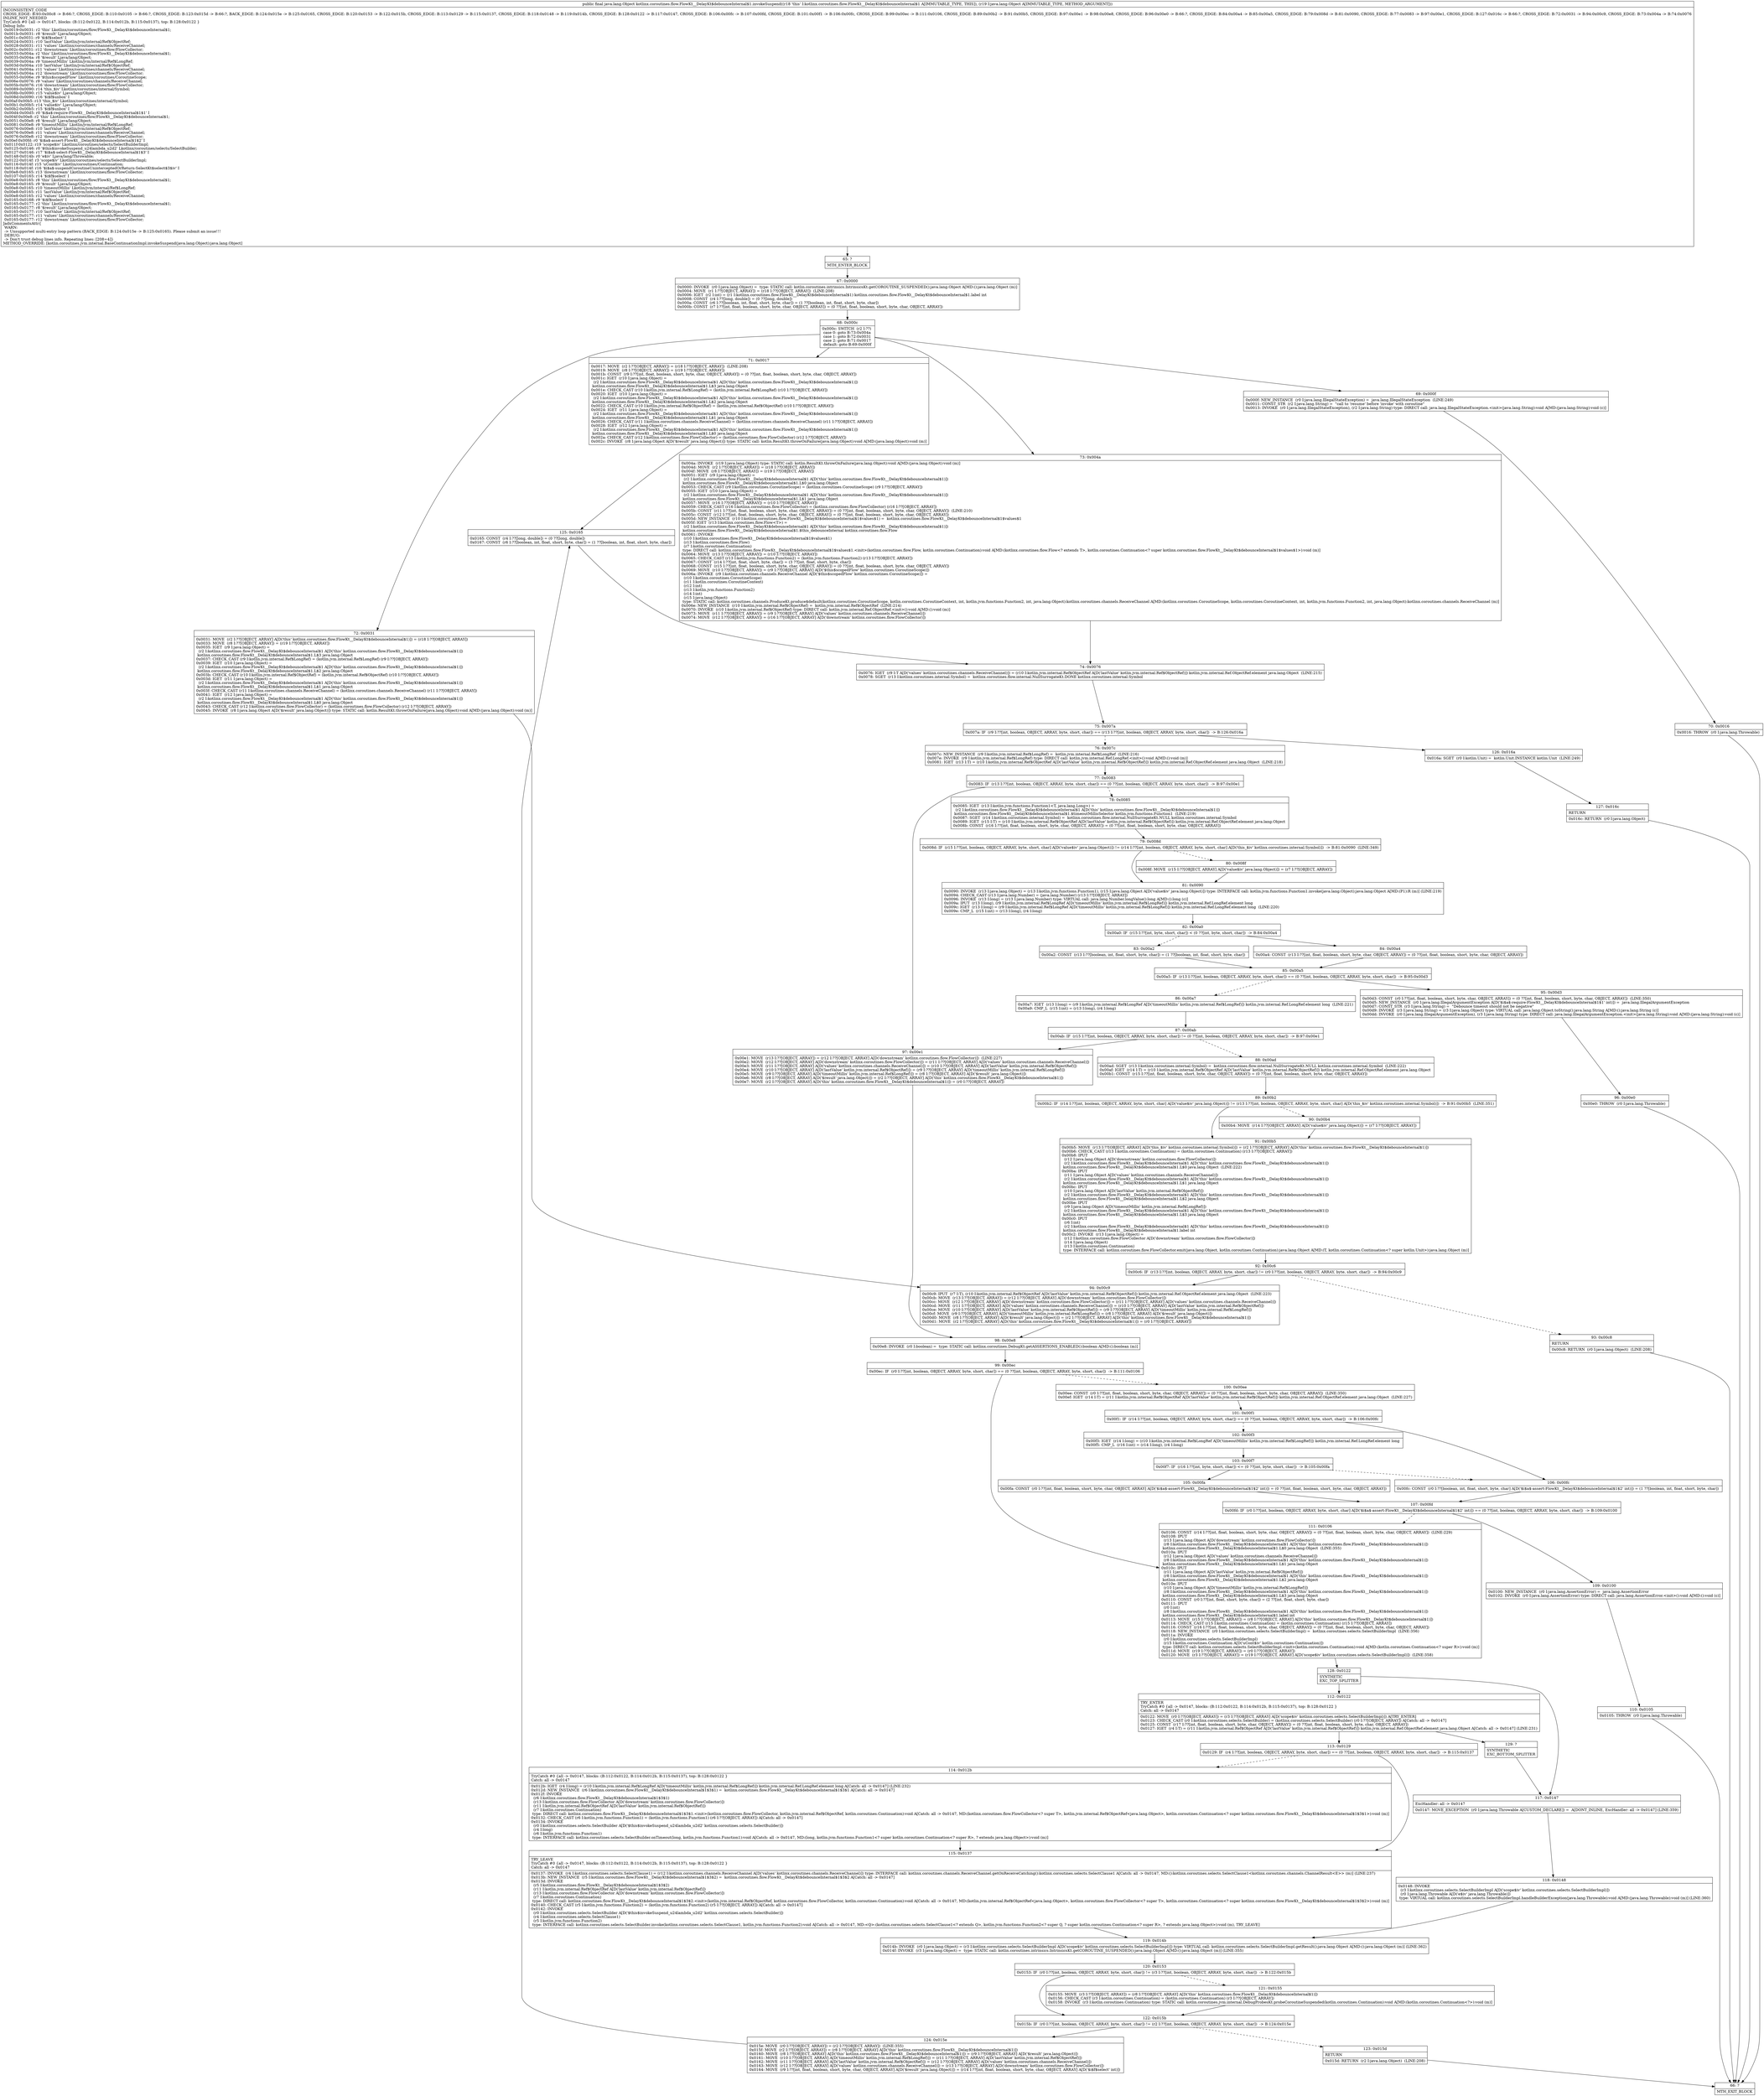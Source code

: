 digraph "CFG forkotlinx.coroutines.flow.FlowKt__DelayKt$debounceInternal$1.invokeSuspend(Ljava\/lang\/Object;)Ljava\/lang\/Object;" {
Node_65 [shape=record,label="{65\:\ ?|MTH_ENTER_BLOCK\l}"];
Node_67 [shape=record,label="{67\:\ 0x0000|0x0000: INVOKE  (r0 I:java.lang.Object) =  type: STATIC call: kotlin.coroutines.intrinsics.IntrinsicsKt.getCOROUTINE_SUSPENDED():java.lang.Object A[MD:():java.lang.Object (m)]\l0x0004: MOVE  (r1 I:??[OBJECT, ARRAY]) = (r18 I:??[OBJECT, ARRAY])  (LINE:208)\l0x0006: IGET  (r2 I:int) = (r1 I:kotlinx.coroutines.flow.FlowKt__DelayKt$debounceInternal$1) kotlinx.coroutines.flow.FlowKt__DelayKt$debounceInternal$1.label int \l0x0008: CONST  (r4 I:??[long, double]) = (0 ??[long, double]) \l0x000a: CONST  (r6 I:??[boolean, int, float, short, byte, char]) = (1 ??[boolean, int, float, short, byte, char]) \l0x000b: CONST  (r7 I:??[int, float, boolean, short, byte, char, OBJECT, ARRAY]) = (0 ??[int, float, boolean, short, byte, char, OBJECT, ARRAY]) \l}"];
Node_68 [shape=record,label="{68\:\ 0x000c|0x000c: SWITCH  (r2 I:??)\l case 0: goto B:73:0x004a\l case 1: goto B:72:0x0031\l case 2: goto B:71:0x0017\l default: goto B:69:0x000f \l}"];
Node_69 [shape=record,label="{69\:\ 0x000f|0x000f: NEW_INSTANCE  (r0 I:java.lang.IllegalStateException) =  java.lang.IllegalStateException  (LINE:249)\l0x0011: CONST_STR  (r2 I:java.lang.String) =  \"call to 'resume' before 'invoke' with coroutine\" \l0x0013: INVOKE  (r0 I:java.lang.IllegalStateException), (r2 I:java.lang.String) type: DIRECT call: java.lang.IllegalStateException.\<init\>(java.lang.String):void A[MD:(java.lang.String):void (c)]\l}"];
Node_70 [shape=record,label="{70\:\ 0x0016|0x0016: THROW  (r0 I:java.lang.Throwable) \l}"];
Node_66 [shape=record,label="{66\:\ ?|MTH_EXIT_BLOCK\l}"];
Node_71 [shape=record,label="{71\:\ 0x0017|0x0017: MOVE  (r2 I:??[OBJECT, ARRAY]) = (r18 I:??[OBJECT, ARRAY])  (LINE:208)\l0x0019: MOVE  (r8 I:??[OBJECT, ARRAY]) = (r19 I:??[OBJECT, ARRAY]) \l0x001b: CONST  (r9 I:??[int, float, boolean, short, byte, char, OBJECT, ARRAY]) = (0 ??[int, float, boolean, short, byte, char, OBJECT, ARRAY]) \l0x001c: IGET  (r10 I:java.lang.Object) = \l  (r2 I:kotlinx.coroutines.flow.FlowKt__DelayKt$debounceInternal$1 A[D('this' kotlinx.coroutines.flow.FlowKt__DelayKt$debounceInternal$1)])\l kotlinx.coroutines.flow.FlowKt__DelayKt$debounceInternal$1.L$3 java.lang.Object \l0x001e: CHECK_CAST (r10 I:kotlin.jvm.internal.Ref$LongRef) = (kotlin.jvm.internal.Ref$LongRef) (r10 I:??[OBJECT, ARRAY]) \l0x0020: IGET  (r10 I:java.lang.Object) = \l  (r2 I:kotlinx.coroutines.flow.FlowKt__DelayKt$debounceInternal$1 A[D('this' kotlinx.coroutines.flow.FlowKt__DelayKt$debounceInternal$1)])\l kotlinx.coroutines.flow.FlowKt__DelayKt$debounceInternal$1.L$2 java.lang.Object \l0x0022: CHECK_CAST (r10 I:kotlin.jvm.internal.Ref$ObjectRef) = (kotlin.jvm.internal.Ref$ObjectRef) (r10 I:??[OBJECT, ARRAY]) \l0x0024: IGET  (r11 I:java.lang.Object) = \l  (r2 I:kotlinx.coroutines.flow.FlowKt__DelayKt$debounceInternal$1 A[D('this' kotlinx.coroutines.flow.FlowKt__DelayKt$debounceInternal$1)])\l kotlinx.coroutines.flow.FlowKt__DelayKt$debounceInternal$1.L$1 java.lang.Object \l0x0026: CHECK_CAST (r11 I:kotlinx.coroutines.channels.ReceiveChannel) = (kotlinx.coroutines.channels.ReceiveChannel) (r11 I:??[OBJECT, ARRAY]) \l0x0028: IGET  (r12 I:java.lang.Object) = \l  (r2 I:kotlinx.coroutines.flow.FlowKt__DelayKt$debounceInternal$1 A[D('this' kotlinx.coroutines.flow.FlowKt__DelayKt$debounceInternal$1)])\l kotlinx.coroutines.flow.FlowKt__DelayKt$debounceInternal$1.L$0 java.lang.Object \l0x002a: CHECK_CAST (r12 I:kotlinx.coroutines.flow.FlowCollector) = (kotlinx.coroutines.flow.FlowCollector) (r12 I:??[OBJECT, ARRAY]) \l0x002c: INVOKE  (r8 I:java.lang.Object A[D('$result' java.lang.Object)]) type: STATIC call: kotlin.ResultKt.throwOnFailure(java.lang.Object):void A[MD:(java.lang.Object):void (m)]\l}"];
Node_125 [shape=record,label="{125\:\ 0x0165|0x0165: CONST  (r4 I:??[long, double]) = (0 ??[long, double]) \l0x0167: CONST  (r6 I:??[boolean, int, float, short, byte, char]) = (1 ??[boolean, int, float, short, byte, char]) \l}"];
Node_74 [shape=record,label="{74\:\ 0x0076|0x0076: IGET  (r9 I:T A[D('values' kotlinx.coroutines.channels.ReceiveChannel)]) = (r10 I:kotlin.jvm.internal.Ref$ObjectRef A[D('lastValue' kotlin.jvm.internal.Ref$ObjectRef)]) kotlin.jvm.internal.Ref.ObjectRef.element java.lang.Object  (LINE:215)\l0x0078: SGET  (r13 I:kotlinx.coroutines.internal.Symbol) =  kotlinx.coroutines.flow.internal.NullSurrogateKt.DONE kotlinx.coroutines.internal.Symbol \l}"];
Node_75 [shape=record,label="{75\:\ 0x007a|0x007a: IF  (r9 I:??[int, boolean, OBJECT, ARRAY, byte, short, char]) == (r13 I:??[int, boolean, OBJECT, ARRAY, byte, short, char])  \-\> B:126:0x016a \l}"];
Node_76 [shape=record,label="{76\:\ 0x007c|0x007c: NEW_INSTANCE  (r9 I:kotlin.jvm.internal.Ref$LongRef) =  kotlin.jvm.internal.Ref$LongRef  (LINE:216)\l0x007e: INVOKE  (r9 I:kotlin.jvm.internal.Ref$LongRef) type: DIRECT call: kotlin.jvm.internal.Ref.LongRef.\<init\>():void A[MD:():void (m)]\l0x0081: IGET  (r13 I:T) = (r10 I:kotlin.jvm.internal.Ref$ObjectRef A[D('lastValue' kotlin.jvm.internal.Ref$ObjectRef)]) kotlin.jvm.internal.Ref.ObjectRef.element java.lang.Object  (LINE:218)\l}"];
Node_77 [shape=record,label="{77\:\ 0x0083|0x0083: IF  (r13 I:??[int, boolean, OBJECT, ARRAY, byte, short, char]) == (0 ??[int, boolean, OBJECT, ARRAY, byte, short, char])  \-\> B:97:0x00e1 \l}"];
Node_78 [shape=record,label="{78\:\ 0x0085|0x0085: IGET  (r13 I:kotlin.jvm.functions.Function1\<T, java.lang.Long\>) = \l  (r2 I:kotlinx.coroutines.flow.FlowKt__DelayKt$debounceInternal$1 A[D('this' kotlinx.coroutines.flow.FlowKt__DelayKt$debounceInternal$1)])\l kotlinx.coroutines.flow.FlowKt__DelayKt$debounceInternal$1.$timeoutMillisSelector kotlin.jvm.functions.Function1  (LINE:219)\l0x0087: SGET  (r14 I:kotlinx.coroutines.internal.Symbol) =  kotlinx.coroutines.flow.internal.NullSurrogateKt.NULL kotlinx.coroutines.internal.Symbol \l0x0089: IGET  (r15 I:T) = (r10 I:kotlin.jvm.internal.Ref$ObjectRef A[D('lastValue' kotlin.jvm.internal.Ref$ObjectRef)]) kotlin.jvm.internal.Ref.ObjectRef.element java.lang.Object \l0x008b: CONST  (r16 I:??[int, float, boolean, short, byte, char, OBJECT, ARRAY]) = (0 ??[int, float, boolean, short, byte, char, OBJECT, ARRAY]) \l}"];
Node_79 [shape=record,label="{79\:\ 0x008d|0x008d: IF  (r15 I:??[int, boolean, OBJECT, ARRAY, byte, short, char] A[D('value$iv' java.lang.Object)]) != (r14 I:??[int, boolean, OBJECT, ARRAY, byte, short, char] A[D('this_$iv' kotlinx.coroutines.internal.Symbol)])  \-\> B:81:0x0090  (LINE:349)\l}"];
Node_80 [shape=record,label="{80\:\ 0x008f|0x008f: MOVE  (r15 I:??[OBJECT, ARRAY] A[D('value$iv' java.lang.Object)]) = (r7 I:??[OBJECT, ARRAY]) \l}"];
Node_81 [shape=record,label="{81\:\ 0x0090|0x0090: INVOKE  (r13 I:java.lang.Object) = (r13 I:kotlin.jvm.functions.Function1), (r15 I:java.lang.Object A[D('value$iv' java.lang.Object)]) type: INTERFACE call: kotlin.jvm.functions.Function1.invoke(java.lang.Object):java.lang.Object A[MD:(P1):R (m)] (LINE:219)\l0x0094: CHECK_CAST (r13 I:java.lang.Number) = (java.lang.Number) (r13 I:??[OBJECT, ARRAY]) \l0x0096: INVOKE  (r13 I:long) = (r13 I:java.lang.Number) type: VIRTUAL call: java.lang.Number.longValue():long A[MD:():long (c)]\l0x009a: IPUT  (r13 I:long), (r9 I:kotlin.jvm.internal.Ref$LongRef A[D('timeoutMillis' kotlin.jvm.internal.Ref$LongRef)]) kotlin.jvm.internal.Ref.LongRef.element long \l0x009c: IGET  (r13 I:long) = (r9 I:kotlin.jvm.internal.Ref$LongRef A[D('timeoutMillis' kotlin.jvm.internal.Ref$LongRef)]) kotlin.jvm.internal.Ref.LongRef.element long  (LINE:220)\l0x009e: CMP_L  (r15 I:int) = (r13 I:long), (r4 I:long) \l}"];
Node_82 [shape=record,label="{82\:\ 0x00a0|0x00a0: IF  (r15 I:??[int, byte, short, char]) \< (0 ??[int, byte, short, char])  \-\> B:84:0x00a4 \l}"];
Node_83 [shape=record,label="{83\:\ 0x00a2|0x00a2: CONST  (r13 I:??[boolean, int, float, short, byte, char]) = (1 ??[boolean, int, float, short, byte, char]) \l}"];
Node_85 [shape=record,label="{85\:\ 0x00a5|0x00a5: IF  (r13 I:??[int, boolean, OBJECT, ARRAY, byte, short, char]) == (0 ??[int, boolean, OBJECT, ARRAY, byte, short, char])  \-\> B:95:0x00d3 \l}"];
Node_86 [shape=record,label="{86\:\ 0x00a7|0x00a7: IGET  (r13 I:long) = (r9 I:kotlin.jvm.internal.Ref$LongRef A[D('timeoutMillis' kotlin.jvm.internal.Ref$LongRef)]) kotlin.jvm.internal.Ref.LongRef.element long  (LINE:221)\l0x00a9: CMP_L  (r15 I:int) = (r13 I:long), (r4 I:long) \l}"];
Node_87 [shape=record,label="{87\:\ 0x00ab|0x00ab: IF  (r15 I:??[int, boolean, OBJECT, ARRAY, byte, short, char]) != (0 ??[int, boolean, OBJECT, ARRAY, byte, short, char])  \-\> B:97:0x00e1 \l}"];
Node_88 [shape=record,label="{88\:\ 0x00ad|0x00ad: SGET  (r13 I:kotlinx.coroutines.internal.Symbol) =  kotlinx.coroutines.flow.internal.NullSurrogateKt.NULL kotlinx.coroutines.internal.Symbol  (LINE:222)\l0x00af: IGET  (r14 I:T) = (r10 I:kotlin.jvm.internal.Ref$ObjectRef A[D('lastValue' kotlin.jvm.internal.Ref$ObjectRef)]) kotlin.jvm.internal.Ref.ObjectRef.element java.lang.Object \l0x00b1: CONST  (r15 I:??[int, float, boolean, short, byte, char, OBJECT, ARRAY]) = (0 ??[int, float, boolean, short, byte, char, OBJECT, ARRAY]) \l}"];
Node_89 [shape=record,label="{89\:\ 0x00b2|0x00b2: IF  (r14 I:??[int, boolean, OBJECT, ARRAY, byte, short, char] A[D('value$iv' java.lang.Object)]) != (r13 I:??[int, boolean, OBJECT, ARRAY, byte, short, char] A[D('this_$iv' kotlinx.coroutines.internal.Symbol)])  \-\> B:91:0x00b5  (LINE:351)\l}"];
Node_90 [shape=record,label="{90\:\ 0x00b4|0x00b4: MOVE  (r14 I:??[OBJECT, ARRAY] A[D('value$iv' java.lang.Object)]) = (r7 I:??[OBJECT, ARRAY]) \l}"];
Node_91 [shape=record,label="{91\:\ 0x00b5|0x00b5: MOVE  (r13 I:??[OBJECT, ARRAY] A[D('this_$iv' kotlinx.coroutines.internal.Symbol)]) = (r2 I:??[OBJECT, ARRAY] A[D('this' kotlinx.coroutines.flow.FlowKt__DelayKt$debounceInternal$1)]) \l0x00b6: CHECK_CAST (r13 I:kotlin.coroutines.Continuation) = (kotlin.coroutines.Continuation) (r13 I:??[OBJECT, ARRAY]) \l0x00b8: IPUT  \l  (r12 I:java.lang.Object A[D('downstream' kotlinx.coroutines.flow.FlowCollector)])\l  (r2 I:kotlinx.coroutines.flow.FlowKt__DelayKt$debounceInternal$1 A[D('this' kotlinx.coroutines.flow.FlowKt__DelayKt$debounceInternal$1)])\l kotlinx.coroutines.flow.FlowKt__DelayKt$debounceInternal$1.L$0 java.lang.Object  (LINE:222)\l0x00ba: IPUT  \l  (r11 I:java.lang.Object A[D('values' kotlinx.coroutines.channels.ReceiveChannel)])\l  (r2 I:kotlinx.coroutines.flow.FlowKt__DelayKt$debounceInternal$1 A[D('this' kotlinx.coroutines.flow.FlowKt__DelayKt$debounceInternal$1)])\l kotlinx.coroutines.flow.FlowKt__DelayKt$debounceInternal$1.L$1 java.lang.Object \l0x00bc: IPUT  \l  (r10 I:java.lang.Object A[D('lastValue' kotlin.jvm.internal.Ref$ObjectRef)])\l  (r2 I:kotlinx.coroutines.flow.FlowKt__DelayKt$debounceInternal$1 A[D('this' kotlinx.coroutines.flow.FlowKt__DelayKt$debounceInternal$1)])\l kotlinx.coroutines.flow.FlowKt__DelayKt$debounceInternal$1.L$2 java.lang.Object \l0x00be: IPUT  \l  (r9 I:java.lang.Object A[D('timeoutMillis' kotlin.jvm.internal.Ref$LongRef)])\l  (r2 I:kotlinx.coroutines.flow.FlowKt__DelayKt$debounceInternal$1 A[D('this' kotlinx.coroutines.flow.FlowKt__DelayKt$debounceInternal$1)])\l kotlinx.coroutines.flow.FlowKt__DelayKt$debounceInternal$1.L$3 java.lang.Object \l0x00c0: IPUT  \l  (r6 I:int)\l  (r2 I:kotlinx.coroutines.flow.FlowKt__DelayKt$debounceInternal$1 A[D('this' kotlinx.coroutines.flow.FlowKt__DelayKt$debounceInternal$1)])\l kotlinx.coroutines.flow.FlowKt__DelayKt$debounceInternal$1.label int \l0x00c2: INVOKE  (r13 I:java.lang.Object) = \l  (r12 I:kotlinx.coroutines.flow.FlowCollector A[D('downstream' kotlinx.coroutines.flow.FlowCollector)])\l  (r14 I:java.lang.Object)\l  (r13 I:kotlin.coroutines.Continuation)\l type: INTERFACE call: kotlinx.coroutines.flow.FlowCollector.emit(java.lang.Object, kotlin.coroutines.Continuation):java.lang.Object A[MD:(T, kotlin.coroutines.Continuation\<? super kotlin.Unit\>):java.lang.Object (m)]\l}"];
Node_92 [shape=record,label="{92\:\ 0x00c6|0x00c6: IF  (r13 I:??[int, boolean, OBJECT, ARRAY, byte, short, char]) != (r0 I:??[int, boolean, OBJECT, ARRAY, byte, short, char])  \-\> B:94:0x00c9 \l}"];
Node_93 [shape=record,label="{93\:\ 0x00c8|RETURN\l|0x00c8: RETURN  (r0 I:java.lang.Object)  (LINE:208)\l}"];
Node_94 [shape=record,label="{94\:\ 0x00c9|0x00c9: IPUT  (r7 I:T), (r10 I:kotlin.jvm.internal.Ref$ObjectRef A[D('lastValue' kotlin.jvm.internal.Ref$ObjectRef)]) kotlin.jvm.internal.Ref.ObjectRef.element java.lang.Object  (LINE:223)\l0x00cb: MOVE  (r13 I:??[OBJECT, ARRAY]) = (r12 I:??[OBJECT, ARRAY] A[D('downstream' kotlinx.coroutines.flow.FlowCollector)]) \l0x00cc: MOVE  (r12 I:??[OBJECT, ARRAY] A[D('downstream' kotlinx.coroutines.flow.FlowCollector)]) = (r11 I:??[OBJECT, ARRAY] A[D('values' kotlinx.coroutines.channels.ReceiveChannel)]) \l0x00cd: MOVE  (r11 I:??[OBJECT, ARRAY] A[D('values' kotlinx.coroutines.channels.ReceiveChannel)]) = (r10 I:??[OBJECT, ARRAY] A[D('lastValue' kotlin.jvm.internal.Ref$ObjectRef)]) \l0x00ce: MOVE  (r10 I:??[OBJECT, ARRAY] A[D('lastValue' kotlin.jvm.internal.Ref$ObjectRef)]) = (r9 I:??[OBJECT, ARRAY] A[D('timeoutMillis' kotlin.jvm.internal.Ref$LongRef)]) \l0x00cf: MOVE  (r9 I:??[OBJECT, ARRAY] A[D('timeoutMillis' kotlin.jvm.internal.Ref$LongRef)]) = (r8 I:??[OBJECT, ARRAY] A[D('$result' java.lang.Object)]) \l0x00d0: MOVE  (r8 I:??[OBJECT, ARRAY] A[D('$result' java.lang.Object)]) = (r2 I:??[OBJECT, ARRAY] A[D('this' kotlinx.coroutines.flow.FlowKt__DelayKt$debounceInternal$1)]) \l0x00d1: MOVE  (r2 I:??[OBJECT, ARRAY] A[D('this' kotlinx.coroutines.flow.FlowKt__DelayKt$debounceInternal$1)]) = (r0 I:??[OBJECT, ARRAY]) \l}"];
Node_98 [shape=record,label="{98\:\ 0x00e8|0x00e8: INVOKE  (r0 I:boolean) =  type: STATIC call: kotlinx.coroutines.DebugKt.getASSERTIONS_ENABLED():boolean A[MD:():boolean (m)]\l}"];
Node_99 [shape=record,label="{99\:\ 0x00ec|0x00ec: IF  (r0 I:??[int, boolean, OBJECT, ARRAY, byte, short, char]) == (0 ??[int, boolean, OBJECT, ARRAY, byte, short, char])  \-\> B:111:0x0106 \l}"];
Node_100 [shape=record,label="{100\:\ 0x00ee|0x00ee: CONST  (r0 I:??[int, float, boolean, short, byte, char, OBJECT, ARRAY]) = (0 ??[int, float, boolean, short, byte, char, OBJECT, ARRAY])  (LINE:350)\l0x00ef: IGET  (r14 I:T) = (r11 I:kotlin.jvm.internal.Ref$ObjectRef A[D('lastValue' kotlin.jvm.internal.Ref$ObjectRef)]) kotlin.jvm.internal.Ref.ObjectRef.element java.lang.Object  (LINE:227)\l}"];
Node_101 [shape=record,label="{101\:\ 0x00f1|0x00f1: IF  (r14 I:??[int, boolean, OBJECT, ARRAY, byte, short, char]) == (0 ??[int, boolean, OBJECT, ARRAY, byte, short, char])  \-\> B:106:0x00fc \l}"];
Node_102 [shape=record,label="{102\:\ 0x00f3|0x00f3: IGET  (r14 I:long) = (r10 I:kotlin.jvm.internal.Ref$LongRef A[D('timeoutMillis' kotlin.jvm.internal.Ref$LongRef)]) kotlin.jvm.internal.Ref.LongRef.element long \l0x00f5: CMP_L  (r16 I:int) = (r14 I:long), (r4 I:long) \l}"];
Node_103 [shape=record,label="{103\:\ 0x00f7|0x00f7: IF  (r16 I:??[int, byte, short, char]) \<= (0 ??[int, byte, short, char])  \-\> B:105:0x00fa \l}"];
Node_105 [shape=record,label="{105\:\ 0x00fa|0x00fa: CONST  (r0 I:??[int, float, boolean, short, byte, char, OBJECT, ARRAY] A[D('$i$a$\-assert\-FlowKt__DelayKt$debounceInternal$1$2' int)]) = (0 ??[int, float, boolean, short, byte, char, OBJECT, ARRAY]) \l}"];
Node_107 [shape=record,label="{107\:\ 0x00fd|0x00fd: IF  (r0 I:??[int, boolean, OBJECT, ARRAY, byte, short, char] A[D('$i$a$\-assert\-FlowKt__DelayKt$debounceInternal$1$2' int)]) == (0 ??[int, boolean, OBJECT, ARRAY, byte, short, char])  \-\> B:109:0x0100 \l}"];
Node_109 [shape=record,label="{109\:\ 0x0100|0x0100: NEW_INSTANCE  (r0 I:java.lang.AssertionError) =  java.lang.AssertionError \l0x0102: INVOKE  (r0 I:java.lang.AssertionError) type: DIRECT call: java.lang.AssertionError.\<init\>():void A[MD:():void (c)]\l}"];
Node_110 [shape=record,label="{110\:\ 0x0105|0x0105: THROW  (r0 I:java.lang.Throwable) \l}"];
Node_106 [shape=record,label="{106\:\ 0x00fc|0x00fc: CONST  (r0 I:??[boolean, int, float, short, byte, char] A[D('$i$a$\-assert\-FlowKt__DelayKt$debounceInternal$1$2' int)]) = (1 ??[boolean, int, float, short, byte, char]) \l}"];
Node_111 [shape=record,label="{111\:\ 0x0106|0x0106: CONST  (r14 I:??[int, float, boolean, short, byte, char, OBJECT, ARRAY]) = (0 ??[int, float, boolean, short, byte, char, OBJECT, ARRAY])  (LINE:229)\l0x0108: IPUT  \l  (r13 I:java.lang.Object A[D('downstream' kotlinx.coroutines.flow.FlowCollector)])\l  (r8 I:kotlinx.coroutines.flow.FlowKt__DelayKt$debounceInternal$1 A[D('this' kotlinx.coroutines.flow.FlowKt__DelayKt$debounceInternal$1)])\l kotlinx.coroutines.flow.FlowKt__DelayKt$debounceInternal$1.L$0 java.lang.Object  (LINE:355)\l0x010a: IPUT  \l  (r12 I:java.lang.Object A[D('values' kotlinx.coroutines.channels.ReceiveChannel)])\l  (r8 I:kotlinx.coroutines.flow.FlowKt__DelayKt$debounceInternal$1 A[D('this' kotlinx.coroutines.flow.FlowKt__DelayKt$debounceInternal$1)])\l kotlinx.coroutines.flow.FlowKt__DelayKt$debounceInternal$1.L$1 java.lang.Object \l0x010c: IPUT  \l  (r11 I:java.lang.Object A[D('lastValue' kotlin.jvm.internal.Ref$ObjectRef)])\l  (r8 I:kotlinx.coroutines.flow.FlowKt__DelayKt$debounceInternal$1 A[D('this' kotlinx.coroutines.flow.FlowKt__DelayKt$debounceInternal$1)])\l kotlinx.coroutines.flow.FlowKt__DelayKt$debounceInternal$1.L$2 java.lang.Object \l0x010e: IPUT  \l  (r10 I:java.lang.Object A[D('timeoutMillis' kotlin.jvm.internal.Ref$LongRef)])\l  (r8 I:kotlinx.coroutines.flow.FlowKt__DelayKt$debounceInternal$1 A[D('this' kotlinx.coroutines.flow.FlowKt__DelayKt$debounceInternal$1)])\l kotlinx.coroutines.flow.FlowKt__DelayKt$debounceInternal$1.L$3 java.lang.Object \l0x0110: CONST  (r0 I:??[int, float, short, byte, char]) = (2 ??[int, float, short, byte, char]) \l0x0111: IPUT  \l  (r0 I:int)\l  (r8 I:kotlinx.coroutines.flow.FlowKt__DelayKt$debounceInternal$1 A[D('this' kotlinx.coroutines.flow.FlowKt__DelayKt$debounceInternal$1)])\l kotlinx.coroutines.flow.FlowKt__DelayKt$debounceInternal$1.label int \l0x0113: MOVE  (r15 I:??[OBJECT, ARRAY]) = (r8 I:??[OBJECT, ARRAY] A[D('this' kotlinx.coroutines.flow.FlowKt__DelayKt$debounceInternal$1)]) \l0x0114: CHECK_CAST (r15 I:kotlin.coroutines.Continuation) = (kotlin.coroutines.Continuation) (r15 I:??[OBJECT, ARRAY]) \l0x0116: CONST  (r16 I:??[int, float, boolean, short, byte, char, OBJECT, ARRAY]) = (0 ??[int, float, boolean, short, byte, char, OBJECT, ARRAY]) \l0x0118: NEW_INSTANCE  (r0 I:kotlinx.coroutines.selects.SelectBuilderImpl) =  kotlinx.coroutines.selects.SelectBuilderImpl  (LINE:356)\l0x011a: INVOKE  \l  (r0 I:kotlinx.coroutines.selects.SelectBuilderImpl)\l  (r15 I:kotlin.coroutines.Continuation A[D('uCont$iv' kotlin.coroutines.Continuation)])\l type: DIRECT call: kotlinx.coroutines.selects.SelectBuilderImpl.\<init\>(kotlin.coroutines.Continuation):void A[MD:(kotlin.coroutines.Continuation\<? super R\>):void (m)]\l0x011d: MOVE  (r19 I:??[OBJECT, ARRAY]) = (r0 I:??[OBJECT, ARRAY]) \l0x0120: MOVE  (r3 I:??[OBJECT, ARRAY]) = (r19 I:??[OBJECT, ARRAY] A[D('scope$iv' kotlinx.coroutines.selects.SelectBuilderImpl)])  (LINE:358)\l}"];
Node_128 [shape=record,label="{128\:\ 0x0122|SYNTHETIC\lEXC_TOP_SPLITTER\l}"];
Node_112 [shape=record,label="{112\:\ 0x0122|TRY_ENTER\lTryCatch #0 \{all \-\> 0x0147, blocks: (B:112:0x0122, B:114:0x012b, B:115:0x0137), top: B:128:0x0122 \}\lCatch: all \-\> 0x0147\l|0x0122: MOVE  (r0 I:??[OBJECT, ARRAY]) = (r3 I:??[OBJECT, ARRAY] A[D('scope$iv' kotlinx.coroutines.selects.SelectBuilderImpl)]) A[TRY_ENTER]\l0x0123: CHECK_CAST (r0 I:kotlinx.coroutines.selects.SelectBuilder) = (kotlinx.coroutines.selects.SelectBuilder) (r0 I:??[OBJECT, ARRAY]) A[Catch: all \-\> 0x0147]\l0x0125: CONST  (r17 I:??[int, float, boolean, short, byte, char, OBJECT, ARRAY]) = (0 ??[int, float, boolean, short, byte, char, OBJECT, ARRAY]) \l0x0127: IGET  (r4 I:T) = (r11 I:kotlin.jvm.internal.Ref$ObjectRef A[D('lastValue' kotlin.jvm.internal.Ref$ObjectRef)]) kotlin.jvm.internal.Ref.ObjectRef.element java.lang.Object A[Catch: all \-\> 0x0147] (LINE:231)\l}"];
Node_113 [shape=record,label="{113\:\ 0x0129|0x0129: IF  (r4 I:??[int, boolean, OBJECT, ARRAY, byte, short, char]) == (0 ??[int, boolean, OBJECT, ARRAY, byte, short, char])  \-\> B:115:0x0137 \l}"];
Node_114 [shape=record,label="{114\:\ 0x012b|TryCatch #0 \{all \-\> 0x0147, blocks: (B:112:0x0122, B:114:0x012b, B:115:0x0137), top: B:128:0x0122 \}\lCatch: all \-\> 0x0147\l|0x012b: IGET  (r4 I:long) = (r10 I:kotlin.jvm.internal.Ref$LongRef A[D('timeoutMillis' kotlin.jvm.internal.Ref$LongRef)]) kotlin.jvm.internal.Ref.LongRef.element long A[Catch: all \-\> 0x0147] (LINE:232)\l0x012d: NEW_INSTANCE  (r6 I:kotlinx.coroutines.flow.FlowKt__DelayKt$debounceInternal$1$3$1) =  kotlinx.coroutines.flow.FlowKt__DelayKt$debounceInternal$1$3$1 A[Catch: all \-\> 0x0147]\l0x012f: INVOKE  \l  (r6 I:kotlinx.coroutines.flow.FlowKt__DelayKt$debounceInternal$1$3$1)\l  (r13 I:kotlinx.coroutines.flow.FlowCollector A[D('downstream' kotlinx.coroutines.flow.FlowCollector)])\l  (r11 I:kotlin.jvm.internal.Ref$ObjectRef A[D('lastValue' kotlin.jvm.internal.Ref$ObjectRef)])\l  (r7 I:kotlin.coroutines.Continuation)\l type: DIRECT call: kotlinx.coroutines.flow.FlowKt__DelayKt$debounceInternal$1$3$1.\<init\>(kotlinx.coroutines.flow.FlowCollector, kotlin.jvm.internal.Ref$ObjectRef, kotlin.coroutines.Continuation):void A[Catch: all \-\> 0x0147, MD:(kotlinx.coroutines.flow.FlowCollector\<? super T\>, kotlin.jvm.internal.Ref$ObjectRef\<java.lang.Object\>, kotlin.coroutines.Continuation\<? super kotlinx.coroutines.flow.FlowKt__DelayKt$debounceInternal$1$3$1\>):void (m)]\l0x0132: CHECK_CAST (r6 I:kotlin.jvm.functions.Function1) = (kotlin.jvm.functions.Function1) (r6 I:??[OBJECT, ARRAY]) A[Catch: all \-\> 0x0147]\l0x0134: INVOKE  \l  (r0 I:kotlinx.coroutines.selects.SelectBuilder A[D('$this$invokeSuspend_u24lambda_u2d2' kotlinx.coroutines.selects.SelectBuilder)])\l  (r4 I:long)\l  (r6 I:kotlin.jvm.functions.Function1)\l type: INTERFACE call: kotlinx.coroutines.selects.SelectBuilder.onTimeout(long, kotlin.jvm.functions.Function1):void A[Catch: all \-\> 0x0147, MD:(long, kotlin.jvm.functions.Function1\<? super kotlin.coroutines.Continuation\<? super R\>, ? extends java.lang.Object\>):void (m)]\l}"];
Node_115 [shape=record,label="{115\:\ 0x0137|TRY_LEAVE\lTryCatch #0 \{all \-\> 0x0147, blocks: (B:112:0x0122, B:114:0x012b, B:115:0x0137), top: B:128:0x0122 \}\lCatch: all \-\> 0x0147\l|0x0137: INVOKE  (r4 I:kotlinx.coroutines.selects.SelectClause1) = (r12 I:kotlinx.coroutines.channels.ReceiveChannel A[D('values' kotlinx.coroutines.channels.ReceiveChannel)]) type: INTERFACE call: kotlinx.coroutines.channels.ReceiveChannel.getOnReceiveCatching():kotlinx.coroutines.selects.SelectClause1 A[Catch: all \-\> 0x0147, MD:():kotlinx.coroutines.selects.SelectClause1\<kotlinx.coroutines.channels.ChannelResult\<E\>\> (m)] (LINE:237)\l0x013b: NEW_INSTANCE  (r5 I:kotlinx.coroutines.flow.FlowKt__DelayKt$debounceInternal$1$3$2) =  kotlinx.coroutines.flow.FlowKt__DelayKt$debounceInternal$1$3$2 A[Catch: all \-\> 0x0147]\l0x013d: INVOKE  \l  (r5 I:kotlinx.coroutines.flow.FlowKt__DelayKt$debounceInternal$1$3$2)\l  (r11 I:kotlin.jvm.internal.Ref$ObjectRef A[D('lastValue' kotlin.jvm.internal.Ref$ObjectRef)])\l  (r13 I:kotlinx.coroutines.flow.FlowCollector A[D('downstream' kotlinx.coroutines.flow.FlowCollector)])\l  (r7 I:kotlin.coroutines.Continuation)\l type: DIRECT call: kotlinx.coroutines.flow.FlowKt__DelayKt$debounceInternal$1$3$2.\<init\>(kotlin.jvm.internal.Ref$ObjectRef, kotlinx.coroutines.flow.FlowCollector, kotlin.coroutines.Continuation):void A[Catch: all \-\> 0x0147, MD:(kotlin.jvm.internal.Ref$ObjectRef\<java.lang.Object\>, kotlinx.coroutines.flow.FlowCollector\<? super T\>, kotlin.coroutines.Continuation\<? super kotlinx.coroutines.flow.FlowKt__DelayKt$debounceInternal$1$3$2\>):void (m)]\l0x0140: CHECK_CAST (r5 I:kotlin.jvm.functions.Function2) = (kotlin.jvm.functions.Function2) (r5 I:??[OBJECT, ARRAY]) A[Catch: all \-\> 0x0147]\l0x0142: INVOKE  \l  (r0 I:kotlinx.coroutines.selects.SelectBuilder A[D('$this$invokeSuspend_u24lambda_u2d2' kotlinx.coroutines.selects.SelectBuilder)])\l  (r4 I:kotlinx.coroutines.selects.SelectClause1)\l  (r5 I:kotlin.jvm.functions.Function2)\l type: INTERFACE call: kotlinx.coroutines.selects.SelectBuilder.invoke(kotlinx.coroutines.selects.SelectClause1, kotlin.jvm.functions.Function2):void A[Catch: all \-\> 0x0147, MD:\<Q\>:(kotlinx.coroutines.selects.SelectClause1\<? extends Q\>, kotlin.jvm.functions.Function2\<? super Q, ? super kotlin.coroutines.Continuation\<? super R\>, ? extends java.lang.Object\>):void (m), TRY_LEAVE]\l}"];
Node_119 [shape=record,label="{119\:\ 0x014b|0x014b: INVOKE  (r0 I:java.lang.Object) = (r3 I:kotlinx.coroutines.selects.SelectBuilderImpl A[D('scope$iv' kotlinx.coroutines.selects.SelectBuilderImpl)]) type: VIRTUAL call: kotlinx.coroutines.selects.SelectBuilderImpl.getResult():java.lang.Object A[MD:():java.lang.Object (m)] (LINE:362)\l0x014f: INVOKE  (r3 I:java.lang.Object) =  type: STATIC call: kotlin.coroutines.intrinsics.IntrinsicsKt.getCOROUTINE_SUSPENDED():java.lang.Object A[MD:():java.lang.Object (m)] (LINE:355)\l}"];
Node_120 [shape=record,label="{120\:\ 0x0153|0x0153: IF  (r0 I:??[int, boolean, OBJECT, ARRAY, byte, short, char]) != (r3 I:??[int, boolean, OBJECT, ARRAY, byte, short, char])  \-\> B:122:0x015b \l}"];
Node_121 [shape=record,label="{121\:\ 0x0155|0x0155: MOVE  (r3 I:??[OBJECT, ARRAY]) = (r8 I:??[OBJECT, ARRAY] A[D('this' kotlinx.coroutines.flow.FlowKt__DelayKt$debounceInternal$1)]) \l0x0156: CHECK_CAST (r3 I:kotlin.coroutines.Continuation) = (kotlin.coroutines.Continuation) (r3 I:??[OBJECT, ARRAY]) \l0x0158: INVOKE  (r3 I:kotlin.coroutines.Continuation) type: STATIC call: kotlin.coroutines.jvm.internal.DebugProbesKt.probeCoroutineSuspended(kotlin.coroutines.Continuation):void A[MD:(kotlin.coroutines.Continuation\<?\>):void (m)]\l}"];
Node_122 [shape=record,label="{122\:\ 0x015b|0x015b: IF  (r0 I:??[int, boolean, OBJECT, ARRAY, byte, short, char]) != (r2 I:??[int, boolean, OBJECT, ARRAY, byte, short, char])  \-\> B:124:0x015e \l}"];
Node_123 [shape=record,label="{123\:\ 0x015d|RETURN\l|0x015d: RETURN  (r2 I:java.lang.Object)  (LINE:208)\l}"];
Node_124 [shape=record,label="{124\:\ 0x015e|0x015e: MOVE  (r0 I:??[OBJECT, ARRAY]) = (r2 I:??[OBJECT, ARRAY])  (LINE:355)\l0x015f: MOVE  (r2 I:??[OBJECT, ARRAY]) = (r8 I:??[OBJECT, ARRAY] A[D('this' kotlinx.coroutines.flow.FlowKt__DelayKt$debounceInternal$1)]) \l0x0160: MOVE  (r8 I:??[OBJECT, ARRAY] A[D('this' kotlinx.coroutines.flow.FlowKt__DelayKt$debounceInternal$1)]) = (r9 I:??[OBJECT, ARRAY] A[D('$result' java.lang.Object)]) \l0x0161: MOVE  (r10 I:??[OBJECT, ARRAY] A[D('timeoutMillis' kotlin.jvm.internal.Ref$LongRef)]) = (r11 I:??[OBJECT, ARRAY] A[D('lastValue' kotlin.jvm.internal.Ref$ObjectRef)]) \l0x0162: MOVE  (r11 I:??[OBJECT, ARRAY] A[D('lastValue' kotlin.jvm.internal.Ref$ObjectRef)]) = (r12 I:??[OBJECT, ARRAY] A[D('values' kotlinx.coroutines.channels.ReceiveChannel)]) \l0x0163: MOVE  (r12 I:??[OBJECT, ARRAY] A[D('values' kotlinx.coroutines.channels.ReceiveChannel)]) = (r13 I:??[OBJECT, ARRAY] A[D('downstream' kotlinx.coroutines.flow.FlowCollector)]) \l0x0164: MOVE  (r9 I:??[int, float, boolean, short, byte, char, OBJECT, ARRAY] A[D('$result' java.lang.Object)]) = (r14 I:??[int, float, boolean, short, byte, char, OBJECT, ARRAY] A[D('$i$f$select' int)]) \l}"];
Node_129 [shape=record,label="{129\:\ ?|SYNTHETIC\lEXC_BOTTOM_SPLITTER\l}"];
Node_117 [shape=record,label="{117\:\ 0x0147|ExcHandler: all \-\> 0x0147\l|0x0147: MOVE_EXCEPTION  (r0 I:java.lang.Throwable A[CUSTOM_DECLARE]) =  A[DONT_INLINE, ExcHandler: all \-\> 0x0147] (LINE:359)\l}"];
Node_118 [shape=record,label="{118\:\ 0x0148|0x0148: INVOKE  \l  (r3 I:kotlinx.coroutines.selects.SelectBuilderImpl A[D('scope$iv' kotlinx.coroutines.selects.SelectBuilderImpl)])\l  (r0 I:java.lang.Throwable A[D('e$iv' java.lang.Throwable)])\l type: VIRTUAL call: kotlinx.coroutines.selects.SelectBuilderImpl.handleBuilderException(java.lang.Throwable):void A[MD:(java.lang.Throwable):void (m)] (LINE:360)\l}"];
Node_95 [shape=record,label="{95\:\ 0x00d3|0x00d3: CONST  (r0 I:??[int, float, boolean, short, byte, char, OBJECT, ARRAY]) = (0 ??[int, float, boolean, short, byte, char, OBJECT, ARRAY])  (LINE:350)\l0x00d5: NEW_INSTANCE  (r0 I:java.lang.IllegalArgumentException A[D('$i$a$\-require\-FlowKt__DelayKt$debounceInternal$1$1' int)]) =  java.lang.IllegalArgumentException \l0x00d7: CONST_STR  (r3 I:java.lang.String) =  \"Debounce timeout should not be negative\" \l0x00d9: INVOKE  (r3 I:java.lang.String) = (r3 I:java.lang.Object) type: VIRTUAL call: java.lang.Object.toString():java.lang.String A[MD:():java.lang.String (c)]\l0x00dd: INVOKE  (r0 I:java.lang.IllegalArgumentException), (r3 I:java.lang.String) type: DIRECT call: java.lang.IllegalArgumentException.\<init\>(java.lang.String):void A[MD:(java.lang.String):void (c)]\l}"];
Node_96 [shape=record,label="{96\:\ 0x00e0|0x00e0: THROW  (r0 I:java.lang.Throwable) \l}"];
Node_84 [shape=record,label="{84\:\ 0x00a4|0x00a4: CONST  (r13 I:??[int, float, boolean, short, byte, char, OBJECT, ARRAY]) = (0 ??[int, float, boolean, short, byte, char, OBJECT, ARRAY]) \l}"];
Node_97 [shape=record,label="{97\:\ 0x00e1|0x00e1: MOVE  (r13 I:??[OBJECT, ARRAY]) = (r12 I:??[OBJECT, ARRAY] A[D('downstream' kotlinx.coroutines.flow.FlowCollector)])  (LINE:227)\l0x00e2: MOVE  (r12 I:??[OBJECT, ARRAY] A[D('downstream' kotlinx.coroutines.flow.FlowCollector)]) = (r11 I:??[OBJECT, ARRAY] A[D('values' kotlinx.coroutines.channels.ReceiveChannel)]) \l0x00e3: MOVE  (r11 I:??[OBJECT, ARRAY] A[D('values' kotlinx.coroutines.channels.ReceiveChannel)]) = (r10 I:??[OBJECT, ARRAY] A[D('lastValue' kotlin.jvm.internal.Ref$ObjectRef)]) \l0x00e4: MOVE  (r10 I:??[OBJECT, ARRAY] A[D('lastValue' kotlin.jvm.internal.Ref$ObjectRef)]) = (r9 I:??[OBJECT, ARRAY] A[D('timeoutMillis' kotlin.jvm.internal.Ref$LongRef)]) \l0x00e5: MOVE  (r9 I:??[OBJECT, ARRAY] A[D('timeoutMillis' kotlin.jvm.internal.Ref$LongRef)]) = (r8 I:??[OBJECT, ARRAY] A[D('$result' java.lang.Object)]) \l0x00e6: MOVE  (r8 I:??[OBJECT, ARRAY] A[D('$result' java.lang.Object)]) = (r2 I:??[OBJECT, ARRAY] A[D('this' kotlinx.coroutines.flow.FlowKt__DelayKt$debounceInternal$1)]) \l0x00e7: MOVE  (r2 I:??[OBJECT, ARRAY] A[D('this' kotlinx.coroutines.flow.FlowKt__DelayKt$debounceInternal$1)]) = (r0 I:??[OBJECT, ARRAY]) \l}"];
Node_126 [shape=record,label="{126\:\ 0x016a|0x016a: SGET  (r0 I:kotlin.Unit) =  kotlin.Unit.INSTANCE kotlin.Unit  (LINE:249)\l}"];
Node_127 [shape=record,label="{127\:\ 0x016c|RETURN\l|0x016c: RETURN  (r0 I:java.lang.Object) \l}"];
Node_72 [shape=record,label="{72\:\ 0x0031|0x0031: MOVE  (r2 I:??[OBJECT, ARRAY] A[D('this' kotlinx.coroutines.flow.FlowKt__DelayKt$debounceInternal$1)]) = (r18 I:??[OBJECT, ARRAY]) \l0x0033: MOVE  (r8 I:??[OBJECT, ARRAY]) = (r19 I:??[OBJECT, ARRAY]) \l0x0035: IGET  (r9 I:java.lang.Object) = \l  (r2 I:kotlinx.coroutines.flow.FlowKt__DelayKt$debounceInternal$1 A[D('this' kotlinx.coroutines.flow.FlowKt__DelayKt$debounceInternal$1)])\l kotlinx.coroutines.flow.FlowKt__DelayKt$debounceInternal$1.L$3 java.lang.Object \l0x0037: CHECK_CAST (r9 I:kotlin.jvm.internal.Ref$LongRef) = (kotlin.jvm.internal.Ref$LongRef) (r9 I:??[OBJECT, ARRAY]) \l0x0039: IGET  (r10 I:java.lang.Object) = \l  (r2 I:kotlinx.coroutines.flow.FlowKt__DelayKt$debounceInternal$1 A[D('this' kotlinx.coroutines.flow.FlowKt__DelayKt$debounceInternal$1)])\l kotlinx.coroutines.flow.FlowKt__DelayKt$debounceInternal$1.L$2 java.lang.Object \l0x003b: CHECK_CAST (r10 I:kotlin.jvm.internal.Ref$ObjectRef) = (kotlin.jvm.internal.Ref$ObjectRef) (r10 I:??[OBJECT, ARRAY]) \l0x003d: IGET  (r11 I:java.lang.Object) = \l  (r2 I:kotlinx.coroutines.flow.FlowKt__DelayKt$debounceInternal$1 A[D('this' kotlinx.coroutines.flow.FlowKt__DelayKt$debounceInternal$1)])\l kotlinx.coroutines.flow.FlowKt__DelayKt$debounceInternal$1.L$1 java.lang.Object \l0x003f: CHECK_CAST (r11 I:kotlinx.coroutines.channels.ReceiveChannel) = (kotlinx.coroutines.channels.ReceiveChannel) (r11 I:??[OBJECT, ARRAY]) \l0x0041: IGET  (r12 I:java.lang.Object) = \l  (r2 I:kotlinx.coroutines.flow.FlowKt__DelayKt$debounceInternal$1 A[D('this' kotlinx.coroutines.flow.FlowKt__DelayKt$debounceInternal$1)])\l kotlinx.coroutines.flow.FlowKt__DelayKt$debounceInternal$1.L$0 java.lang.Object \l0x0043: CHECK_CAST (r12 I:kotlinx.coroutines.flow.FlowCollector) = (kotlinx.coroutines.flow.FlowCollector) (r12 I:??[OBJECT, ARRAY]) \l0x0045: INVOKE  (r8 I:java.lang.Object A[D('$result' java.lang.Object)]) type: STATIC call: kotlin.ResultKt.throwOnFailure(java.lang.Object):void A[MD:(java.lang.Object):void (m)]\l}"];
Node_73 [shape=record,label="{73\:\ 0x004a|0x004a: INVOKE  (r19 I:java.lang.Object) type: STATIC call: kotlin.ResultKt.throwOnFailure(java.lang.Object):void A[MD:(java.lang.Object):void (m)]\l0x004d: MOVE  (r2 I:??[OBJECT, ARRAY]) = (r18 I:??[OBJECT, ARRAY]) \l0x004f: MOVE  (r8 I:??[OBJECT, ARRAY]) = (r19 I:??[OBJECT, ARRAY]) \l0x0051: IGET  (r9 I:java.lang.Object) = \l  (r2 I:kotlinx.coroutines.flow.FlowKt__DelayKt$debounceInternal$1 A[D('this' kotlinx.coroutines.flow.FlowKt__DelayKt$debounceInternal$1)])\l kotlinx.coroutines.flow.FlowKt__DelayKt$debounceInternal$1.L$0 java.lang.Object \l0x0053: CHECK_CAST (r9 I:kotlinx.coroutines.CoroutineScope) = (kotlinx.coroutines.CoroutineScope) (r9 I:??[OBJECT, ARRAY]) \l0x0055: IGET  (r10 I:java.lang.Object) = \l  (r2 I:kotlinx.coroutines.flow.FlowKt__DelayKt$debounceInternal$1 A[D('this' kotlinx.coroutines.flow.FlowKt__DelayKt$debounceInternal$1)])\l kotlinx.coroutines.flow.FlowKt__DelayKt$debounceInternal$1.L$1 java.lang.Object \l0x0057: MOVE  (r16 I:??[OBJECT, ARRAY]) = (r10 I:??[OBJECT, ARRAY]) \l0x0059: CHECK_CAST (r16 I:kotlinx.coroutines.flow.FlowCollector) = (kotlinx.coroutines.flow.FlowCollector) (r16 I:??[OBJECT, ARRAY]) \l0x005b: CONST  (r11 I:??[int, float, boolean, short, byte, char, OBJECT, ARRAY]) = (0 ??[int, float, boolean, short, byte, char, OBJECT, ARRAY])  (LINE:210)\l0x005c: CONST  (r12 I:??[int, float, boolean, short, byte, char, OBJECT, ARRAY]) = (0 ??[int, float, boolean, short, byte, char, OBJECT, ARRAY]) \l0x005d: NEW_INSTANCE  (r10 I:kotlinx.coroutines.flow.FlowKt__DelayKt$debounceInternal$1$values$1) =  kotlinx.coroutines.flow.FlowKt__DelayKt$debounceInternal$1$values$1 \l0x005f: IGET  (r13 I:kotlinx.coroutines.flow.Flow\<T\>) = \l  (r2 I:kotlinx.coroutines.flow.FlowKt__DelayKt$debounceInternal$1 A[D('this' kotlinx.coroutines.flow.FlowKt__DelayKt$debounceInternal$1)])\l kotlinx.coroutines.flow.FlowKt__DelayKt$debounceInternal$1.$this_debounceInternal kotlinx.coroutines.flow.Flow \l0x0061: INVOKE  \l  (r10 I:kotlinx.coroutines.flow.FlowKt__DelayKt$debounceInternal$1$values$1)\l  (r13 I:kotlinx.coroutines.flow.Flow)\l  (r7 I:kotlin.coroutines.Continuation)\l type: DIRECT call: kotlinx.coroutines.flow.FlowKt__DelayKt$debounceInternal$1$values$1.\<init\>(kotlinx.coroutines.flow.Flow, kotlin.coroutines.Continuation):void A[MD:(kotlinx.coroutines.flow.Flow\<? extends T\>, kotlin.coroutines.Continuation\<? super kotlinx.coroutines.flow.FlowKt__DelayKt$debounceInternal$1$values$1\>):void (m)]\l0x0064: MOVE  (r13 I:??[OBJECT, ARRAY]) = (r10 I:??[OBJECT, ARRAY]) \l0x0065: CHECK_CAST (r13 I:kotlin.jvm.functions.Function2) = (kotlin.jvm.functions.Function2) (r13 I:??[OBJECT, ARRAY]) \l0x0067: CONST  (r14 I:??[int, float, short, byte, char]) = (3 ??[int, float, short, byte, char]) \l0x0068: CONST  (r15 I:??[int, float, boolean, short, byte, char, OBJECT, ARRAY]) = (0 ??[int, float, boolean, short, byte, char, OBJECT, ARRAY]) \l0x0069: MOVE  (r10 I:??[OBJECT, ARRAY]) = (r9 I:??[OBJECT, ARRAY] A[D('$this$scopedFlow' kotlinx.coroutines.CoroutineScope)]) \l0x006a: INVOKE  (r9 I:kotlinx.coroutines.channels.ReceiveChannel A[D('$this$scopedFlow' kotlinx.coroutines.CoroutineScope)]) = \l  (r10 I:kotlinx.coroutines.CoroutineScope)\l  (r11 I:kotlin.coroutines.CoroutineContext)\l  (r12 I:int)\l  (r13 I:kotlin.jvm.functions.Function2)\l  (r14 I:int)\l  (r15 I:java.lang.Object)\l type: STATIC call: kotlinx.coroutines.channels.ProduceKt.produce$default(kotlinx.coroutines.CoroutineScope, kotlin.coroutines.CoroutineContext, int, kotlin.jvm.functions.Function2, int, java.lang.Object):kotlinx.coroutines.channels.ReceiveChannel A[MD:(kotlinx.coroutines.CoroutineScope, kotlin.coroutines.CoroutineContext, int, kotlin.jvm.functions.Function2, int, java.lang.Object):kotlinx.coroutines.channels.ReceiveChannel (m)]\l0x006e: NEW_INSTANCE  (r10 I:kotlin.jvm.internal.Ref$ObjectRef) =  kotlin.jvm.internal.Ref$ObjectRef  (LINE:214)\l0x0070: INVOKE  (r10 I:kotlin.jvm.internal.Ref$ObjectRef) type: DIRECT call: kotlin.jvm.internal.Ref.ObjectRef.\<init\>():void A[MD:():void (m)]\l0x0073: MOVE  (r11 I:??[OBJECT, ARRAY]) = (r9 I:??[OBJECT, ARRAY] A[D('values' kotlinx.coroutines.channels.ReceiveChannel)]) \l0x0074: MOVE  (r12 I:??[OBJECT, ARRAY]) = (r16 I:??[OBJECT, ARRAY] A[D('downstream' kotlinx.coroutines.flow.FlowCollector)]) \l}"];
MethodNode[shape=record,label="{public final java.lang.Object kotlinx.coroutines.flow.FlowKt__DelayKt$debounceInternal$1.invokeSuspend((r18 'this' I:kotlinx.coroutines.flow.FlowKt__DelayKt$debounceInternal$1 A[IMMUTABLE_TYPE, THIS]), (r19 I:java.lang.Object A[IMMUTABLE_TYPE, METHOD_ARGUMENT]))  | INCONSISTENT_CODE\lCROSS_EDGE: B:93:0x00c8 \-\> B:66:?, CROSS_EDGE: B:110:0x0105 \-\> B:66:?, CROSS_EDGE: B:123:0x015d \-\> B:66:?, BACK_EDGE: B:124:0x015e \-\> B:125:0x0165, CROSS_EDGE: B:120:0x0153 \-\> B:122:0x015b, CROSS_EDGE: B:113:0x0129 \-\> B:115:0x0137, CROSS_EDGE: B:118:0x0148 \-\> B:119:0x014b, CROSS_EDGE: B:128:0x0122 \-\> B:117:0x0147, CROSS_EDGE: B:106:0x00fc \-\> B:107:0x00fd, CROSS_EDGE: B:101:0x00f1 \-\> B:106:0x00fc, CROSS_EDGE: B:99:0x00ec \-\> B:111:0x0106, CROSS_EDGE: B:89:0x00b2 \-\> B:91:0x00b5, CROSS_EDGE: B:97:0x00e1 \-\> B:98:0x00e8, CROSS_EDGE: B:96:0x00e0 \-\> B:66:?, CROSS_EDGE: B:84:0x00a4 \-\> B:85:0x00a5, CROSS_EDGE: B:79:0x008d \-\> B:81:0x0090, CROSS_EDGE: B:77:0x0083 \-\> B:97:0x00e1, CROSS_EDGE: B:127:0x016c \-\> B:66:?, CROSS_EDGE: B:72:0x0031 \-\> B:94:0x00c9, CROSS_EDGE: B:73:0x004a \-\> B:74:0x0076\lINLINE_NOT_NEEDED\lTryCatch #0 \{all \-\> 0x0147, blocks: (B:112:0x0122, B:114:0x012b, B:115:0x0137), top: B:128:0x0122 \}\lDebug Info:\l  0x0019\-0x0031: r2 'this' Lkotlinx\/coroutines\/flow\/FlowKt__DelayKt$debounceInternal$1;\l  0x001b\-0x0031: r8 '$result' Ljava\/lang\/Object;\l  0x001c\-0x0031: r9 '$i$f$select' I\l  0x0024\-0x0031: r10 'lastValue' Lkotlin\/jvm\/internal\/Ref$ObjectRef;\l  0x0028\-0x0031: r11 'values' Lkotlinx\/coroutines\/channels\/ReceiveChannel;\l  0x002c\-0x0031: r12 'downstream' Lkotlinx\/coroutines\/flow\/FlowCollector;\l  0x0033\-0x004a: r2 'this' Lkotlinx\/coroutines\/flow\/FlowKt__DelayKt$debounceInternal$1;\l  0x0035\-0x004a: r8 '$result' Ljava\/lang\/Object;\l  0x0039\-0x004a: r9 'timeoutMillis' Lkotlin\/jvm\/internal\/Ref$LongRef;\l  0x003d\-0x004a: r10 'lastValue' Lkotlin\/jvm\/internal\/Ref$ObjectRef;\l  0x0041\-0x004a: r11 'values' Lkotlinx\/coroutines\/channels\/ReceiveChannel;\l  0x0045\-0x004a: r12 'downstream' Lkotlinx\/coroutines\/flow\/FlowCollector;\l  0x0055\-0x006e: r9 '$this$scopedFlow' Lkotlinx\/coroutines\/CoroutineScope;\l  0x006e\-0x0076: r9 'values' Lkotlinx\/coroutines\/channels\/ReceiveChannel;\l  0x005b\-0x0076: r16 'downstream' Lkotlinx\/coroutines\/flow\/FlowCollector;\l  0x0089\-0x0090: r14 'this_$iv' Lkotlinx\/coroutines\/internal\/Symbol;\l  0x008b\-0x0090: r15 'value$iv' Ljava\/lang\/Object;\l  0x008d\-0x0090: r16 '$i$f$unbox' I\l  0x00af\-0x00b5: r13 'this_$iv' Lkotlinx\/coroutines\/internal\/Symbol;\l  0x00b1\-0x00b5: r14 'value$iv' Ljava\/lang\/Object;\l  0x00b2\-0x00b5: r15 '$i$f$unbox' I\l  0x00d4\-0x00d5: r0 '$i$a$\-require\-FlowKt__DelayKt$debounceInternal$1$1' I\l  0x004f\-0x00e8: r2 'this' Lkotlinx\/coroutines\/flow\/FlowKt__DelayKt$debounceInternal$1;\l  0x0051\-0x00e8: r8 '$result' Ljava\/lang\/Object;\l  0x0081\-0x00e8: r9 'timeoutMillis' Lkotlin\/jvm\/internal\/Ref$LongRef;\l  0x0076\-0x00e8: r10 'lastValue' Lkotlin\/jvm\/internal\/Ref$ObjectRef;\l  0x0076\-0x00e8: r11 'values' Lkotlinx\/coroutines\/channels\/ReceiveChannel;\l  0x0076\-0x00e8: r12 'downstream' Lkotlinx\/coroutines\/flow\/FlowCollector;\l  0x00ef\-0x00fd: r0 '$i$a$\-assert\-FlowKt__DelayKt$debounceInternal$1$2' I\l  0x011f\-0x0122: r19 'scope$iv' Lkotlinx\/coroutines\/selects\/SelectBuilderImpl;\l  0x0125\-0x0146: r0 '$this$invokeSuspend_u24lambda_u2d2' Lkotlinx\/coroutines\/selects\/SelectBuilder;\l  0x0127\-0x0146: r17 '$i$a$\-select\-FlowKt__DelayKt$debounceInternal$1$3' I\l  0x0148\-0x014b: r0 'e$iv' Ljava\/lang\/Throwable;\l  0x0122\-0x014f: r3 'scope$iv' Lkotlinx\/coroutines\/selects\/SelectBuilderImpl;\l  0x0116\-0x014f: r15 'uCont$iv' Lkotlin\/coroutines\/Continuation;\l  0x0118\-0x014f: r16 '$i$a$\-suspendCoroutineUninterceptedOrReturn\-SelectKt$select$3$iv' I\l  0x00e8\-0x0165: r13 'downstream' Lkotlinx\/coroutines\/flow\/FlowCollector;\l  0x0107\-0x0165: r14 '$i$f$select' I\l  0x00e8\-0x0165: r8 'this' Lkotlinx\/coroutines\/flow\/FlowKt__DelayKt$debounceInternal$1;\l  0x00e8\-0x0165: r9 '$result' Ljava\/lang\/Object;\l  0x00e8\-0x0165: r10 'timeoutMillis' Lkotlin\/jvm\/internal\/Ref$LongRef;\l  0x00e8\-0x0165: r11 'lastValue' Lkotlin\/jvm\/internal\/Ref$ObjectRef;\l  0x00e8\-0x0165: r12 'values' Lkotlinx\/coroutines\/channels\/ReceiveChannel;\l  0x0165\-0x0168: r9 '$i$f$select' I\l  0x0165\-0x0177: r2 'this' Lkotlinx\/coroutines\/flow\/FlowKt__DelayKt$debounceInternal$1;\l  0x0165\-0x0177: r8 '$result' Ljava\/lang\/Object;\l  0x0165\-0x0177: r10 'lastValue' Lkotlin\/jvm\/internal\/Ref$ObjectRef;\l  0x0165\-0x0177: r11 'values' Lkotlinx\/coroutines\/channels\/ReceiveChannel;\l  0x0165\-0x0177: r12 'downstream' Lkotlinx\/coroutines\/flow\/FlowCollector;\lJadxCommentsAttr\{\l WARN: \l \-\> Unsupported multi\-entry loop pattern (BACK_EDGE: B:124:0x015e \-\> B:125:0x0165). Please submit an issue!!!\l DEBUG: \l \-\> Don't trust debug lines info. Repeating lines: [208=4]\}\lMETHOD_OVERRIDE: [kotlin.coroutines.jvm.internal.BaseContinuationImpl.invokeSuspend(java.lang.Object):java.lang.Object]\l}"];
MethodNode -> Node_65;Node_65 -> Node_67;
Node_67 -> Node_68;
Node_68 -> Node_69;
Node_68 -> Node_71;
Node_68 -> Node_72;
Node_68 -> Node_73;
Node_69 -> Node_70;
Node_70 -> Node_66;
Node_71 -> Node_125;
Node_125 -> Node_74;
Node_74 -> Node_75;
Node_75 -> Node_76[style=dashed];
Node_75 -> Node_126;
Node_76 -> Node_77;
Node_77 -> Node_78[style=dashed];
Node_77 -> Node_97;
Node_78 -> Node_79;
Node_79 -> Node_80[style=dashed];
Node_79 -> Node_81;
Node_80 -> Node_81;
Node_81 -> Node_82;
Node_82 -> Node_83[style=dashed];
Node_82 -> Node_84;
Node_83 -> Node_85;
Node_85 -> Node_86[style=dashed];
Node_85 -> Node_95;
Node_86 -> Node_87;
Node_87 -> Node_88[style=dashed];
Node_87 -> Node_97;
Node_88 -> Node_89;
Node_89 -> Node_90[style=dashed];
Node_89 -> Node_91;
Node_90 -> Node_91;
Node_91 -> Node_92;
Node_92 -> Node_93[style=dashed];
Node_92 -> Node_94;
Node_93 -> Node_66;
Node_94 -> Node_98;
Node_98 -> Node_99;
Node_99 -> Node_100[style=dashed];
Node_99 -> Node_111;
Node_100 -> Node_101;
Node_101 -> Node_102[style=dashed];
Node_101 -> Node_106;
Node_102 -> Node_103;
Node_103 -> Node_105;
Node_103 -> Node_106[style=dashed];
Node_105 -> Node_107;
Node_107 -> Node_109;
Node_107 -> Node_111[style=dashed];
Node_109 -> Node_110;
Node_110 -> Node_66;
Node_106 -> Node_107;
Node_111 -> Node_128;
Node_128 -> Node_112;
Node_128 -> Node_117;
Node_112 -> Node_113;
Node_112 -> Node_129;
Node_113 -> Node_114[style=dashed];
Node_113 -> Node_115;
Node_114 -> Node_115;
Node_115 -> Node_119;
Node_119 -> Node_120;
Node_120 -> Node_121[style=dashed];
Node_120 -> Node_122;
Node_121 -> Node_122;
Node_122 -> Node_123[style=dashed];
Node_122 -> Node_124;
Node_123 -> Node_66;
Node_124 -> Node_125;
Node_129 -> Node_117;
Node_117 -> Node_118;
Node_118 -> Node_119;
Node_95 -> Node_96;
Node_96 -> Node_66;
Node_84 -> Node_85;
Node_97 -> Node_98;
Node_126 -> Node_127;
Node_127 -> Node_66;
Node_72 -> Node_94;
Node_73 -> Node_74;
}

